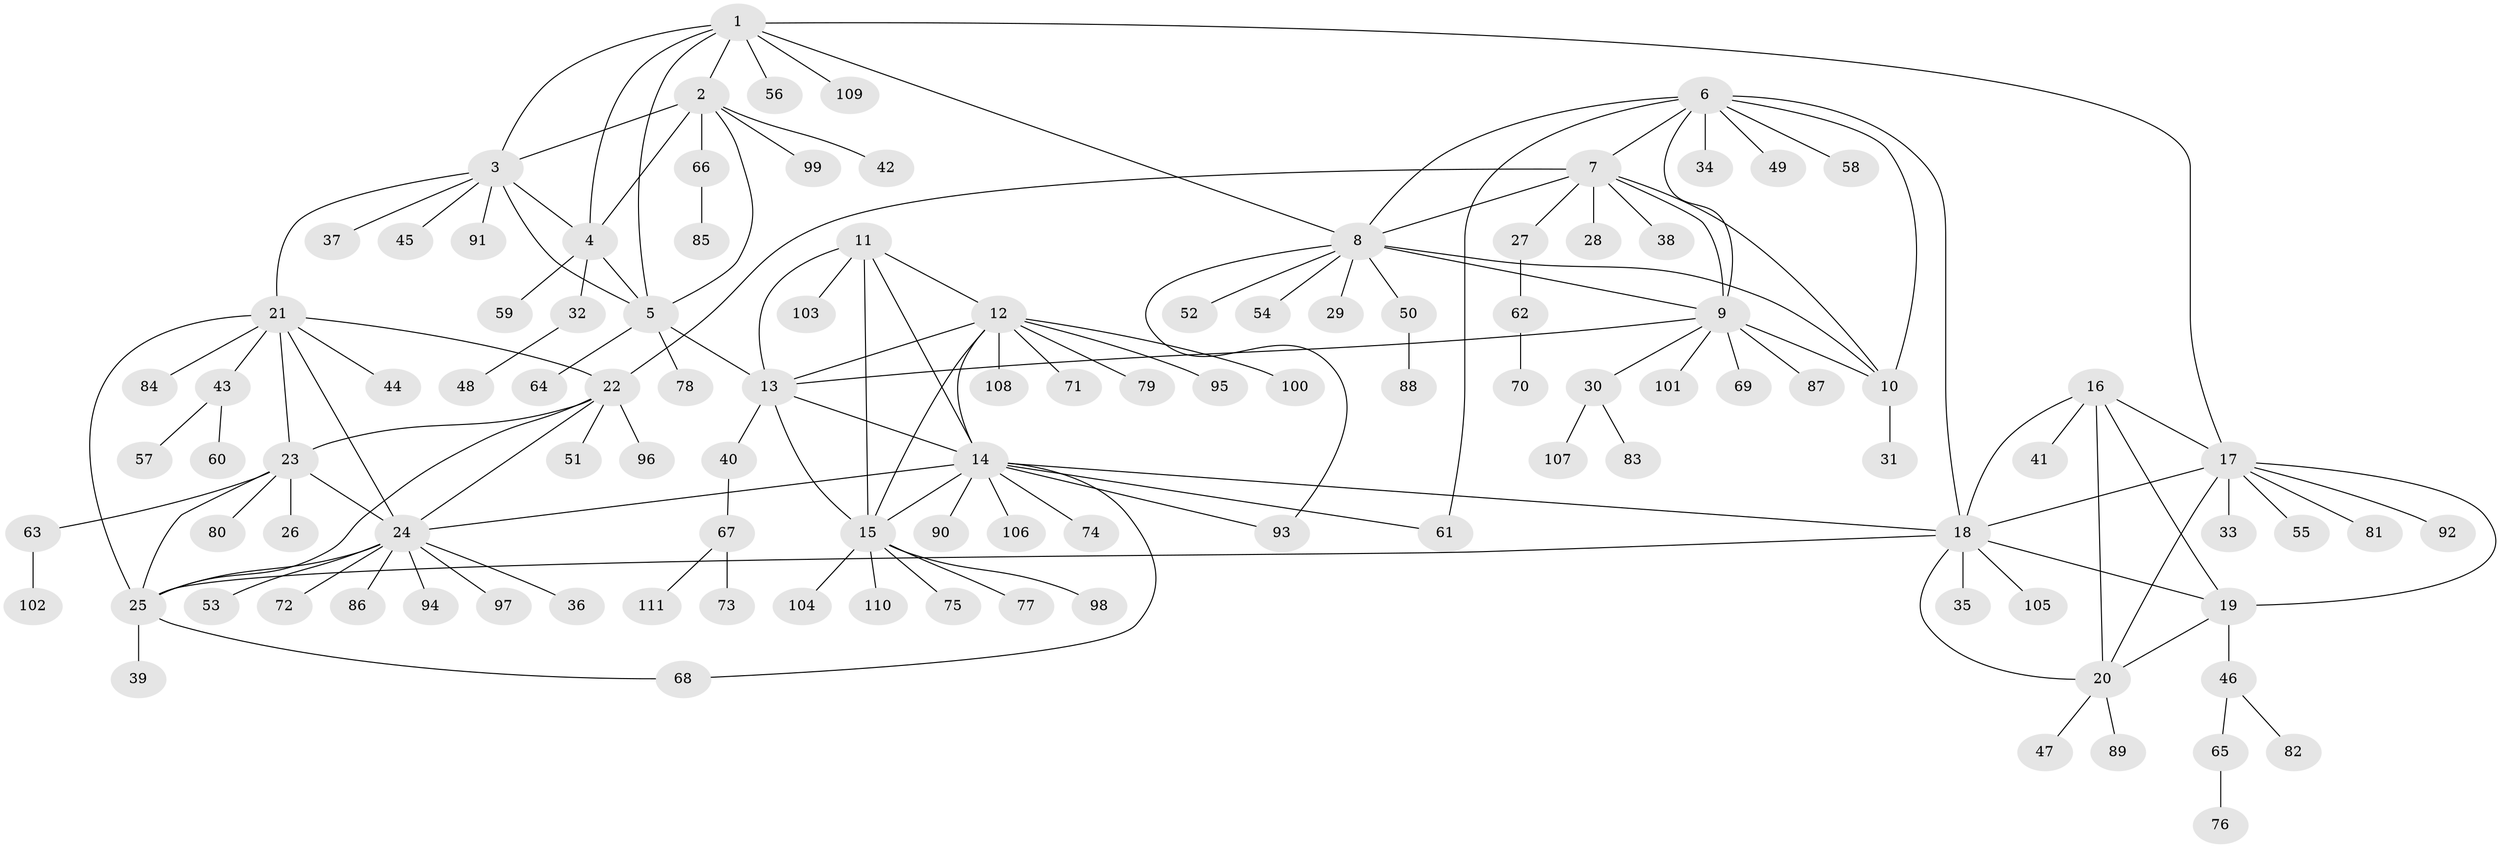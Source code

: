 // coarse degree distribution, {13: 0.03636363636363636, 6: 0.05454545454545454, 5: 0.03636363636363636, 4: 0.09090909090909091, 7: 0.03636363636363636, 8: 0.01818181818181818, 1: 0.6363636363636364, 2: 0.07272727272727272, 3: 0.01818181818181818}
// Generated by graph-tools (version 1.1) at 2025/19/03/04/25 18:19:34]
// undirected, 111 vertices, 149 edges
graph export_dot {
graph [start="1"]
  node [color=gray90,style=filled];
  1;
  2;
  3;
  4;
  5;
  6;
  7;
  8;
  9;
  10;
  11;
  12;
  13;
  14;
  15;
  16;
  17;
  18;
  19;
  20;
  21;
  22;
  23;
  24;
  25;
  26;
  27;
  28;
  29;
  30;
  31;
  32;
  33;
  34;
  35;
  36;
  37;
  38;
  39;
  40;
  41;
  42;
  43;
  44;
  45;
  46;
  47;
  48;
  49;
  50;
  51;
  52;
  53;
  54;
  55;
  56;
  57;
  58;
  59;
  60;
  61;
  62;
  63;
  64;
  65;
  66;
  67;
  68;
  69;
  70;
  71;
  72;
  73;
  74;
  75;
  76;
  77;
  78;
  79;
  80;
  81;
  82;
  83;
  84;
  85;
  86;
  87;
  88;
  89;
  90;
  91;
  92;
  93;
  94;
  95;
  96;
  97;
  98;
  99;
  100;
  101;
  102;
  103;
  104;
  105;
  106;
  107;
  108;
  109;
  110;
  111;
  1 -- 2;
  1 -- 3;
  1 -- 4;
  1 -- 5;
  1 -- 8;
  1 -- 17;
  1 -- 56;
  1 -- 109;
  2 -- 3;
  2 -- 4;
  2 -- 5;
  2 -- 42;
  2 -- 66;
  2 -- 99;
  3 -- 4;
  3 -- 5;
  3 -- 21;
  3 -- 37;
  3 -- 45;
  3 -- 91;
  4 -- 5;
  4 -- 32;
  4 -- 59;
  5 -- 13;
  5 -- 64;
  5 -- 78;
  6 -- 7;
  6 -- 8;
  6 -- 9;
  6 -- 10;
  6 -- 18;
  6 -- 34;
  6 -- 49;
  6 -- 58;
  6 -- 61;
  7 -- 8;
  7 -- 9;
  7 -- 10;
  7 -- 22;
  7 -- 27;
  7 -- 28;
  7 -- 38;
  8 -- 9;
  8 -- 10;
  8 -- 29;
  8 -- 50;
  8 -- 52;
  8 -- 54;
  8 -- 93;
  9 -- 10;
  9 -- 13;
  9 -- 30;
  9 -- 69;
  9 -- 87;
  9 -- 101;
  10 -- 31;
  11 -- 12;
  11 -- 13;
  11 -- 14;
  11 -- 15;
  11 -- 103;
  12 -- 13;
  12 -- 14;
  12 -- 15;
  12 -- 71;
  12 -- 79;
  12 -- 95;
  12 -- 100;
  12 -- 108;
  13 -- 14;
  13 -- 15;
  13 -- 40;
  14 -- 15;
  14 -- 18;
  14 -- 24;
  14 -- 61;
  14 -- 68;
  14 -- 74;
  14 -- 90;
  14 -- 93;
  14 -- 106;
  15 -- 75;
  15 -- 77;
  15 -- 98;
  15 -- 104;
  15 -- 110;
  16 -- 17;
  16 -- 18;
  16 -- 19;
  16 -- 20;
  16 -- 41;
  17 -- 18;
  17 -- 19;
  17 -- 20;
  17 -- 33;
  17 -- 55;
  17 -- 81;
  17 -- 92;
  18 -- 19;
  18 -- 20;
  18 -- 25;
  18 -- 35;
  18 -- 105;
  19 -- 20;
  19 -- 46;
  20 -- 47;
  20 -- 89;
  21 -- 22;
  21 -- 23;
  21 -- 24;
  21 -- 25;
  21 -- 43;
  21 -- 44;
  21 -- 84;
  22 -- 23;
  22 -- 24;
  22 -- 25;
  22 -- 51;
  22 -- 96;
  23 -- 24;
  23 -- 25;
  23 -- 26;
  23 -- 63;
  23 -- 80;
  24 -- 25;
  24 -- 36;
  24 -- 53;
  24 -- 72;
  24 -- 86;
  24 -- 94;
  24 -- 97;
  25 -- 39;
  25 -- 68;
  27 -- 62;
  30 -- 83;
  30 -- 107;
  32 -- 48;
  40 -- 67;
  43 -- 57;
  43 -- 60;
  46 -- 65;
  46 -- 82;
  50 -- 88;
  62 -- 70;
  63 -- 102;
  65 -- 76;
  66 -- 85;
  67 -- 73;
  67 -- 111;
}
